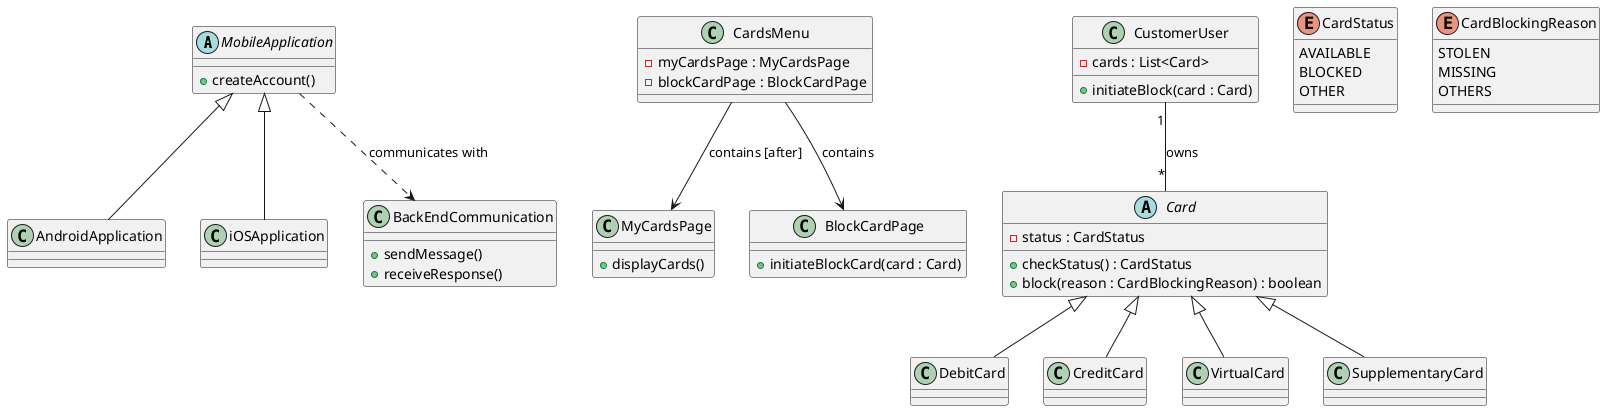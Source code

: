 @startuml
' Mobile Applications and Account Creation Process
abstract class MobileApplication {
  +createAccount()
}
class AndroidApplication extends MobileApplication
class iOSApplication extends MobileApplication

' Back-End Communication System for kiosk and branches
class BackEndCommunication {
  +sendMessage()
  +receiveResponse()
}
MobileApplication ..> BackEndCommunication : communicates with

' Menu Placement for Card Operations
class CardsMenu {
  -myCardsPage : MyCardsPage
  -blockCardPage : BlockCardPage
}
class MyCardsPage {
  +displayCards()
}
class BlockCardPage {
  +initiateBlockCard(card : Card)
}

CardsMenu --> MyCardsPage : contains [after]
CardsMenu --> BlockCardPage : contains

' Customer and Card Related Classes
class CustomerUser {
  -cards : List<Card>
  +initiateBlock(card : Card)
}
abstract class Card {
  -status : CardStatus
  +checkStatus() : CardStatus
  +block(reason : CardBlockingReason) : boolean
}
class DebitCard extends Card
class CreditCard extends Card
class VirtualCard extends Card
class SupplementaryCard extends Card

CustomerUser "1" -- "*" Card : owns

' Enumerations for Card Status and Blocking Reasons
enum CardStatus {
  AVAILABLE
  BLOCKED
  OTHER
}

enum CardBlockingReason {
  STOLEN
  MISSING
  OTHERS
}

@enduml